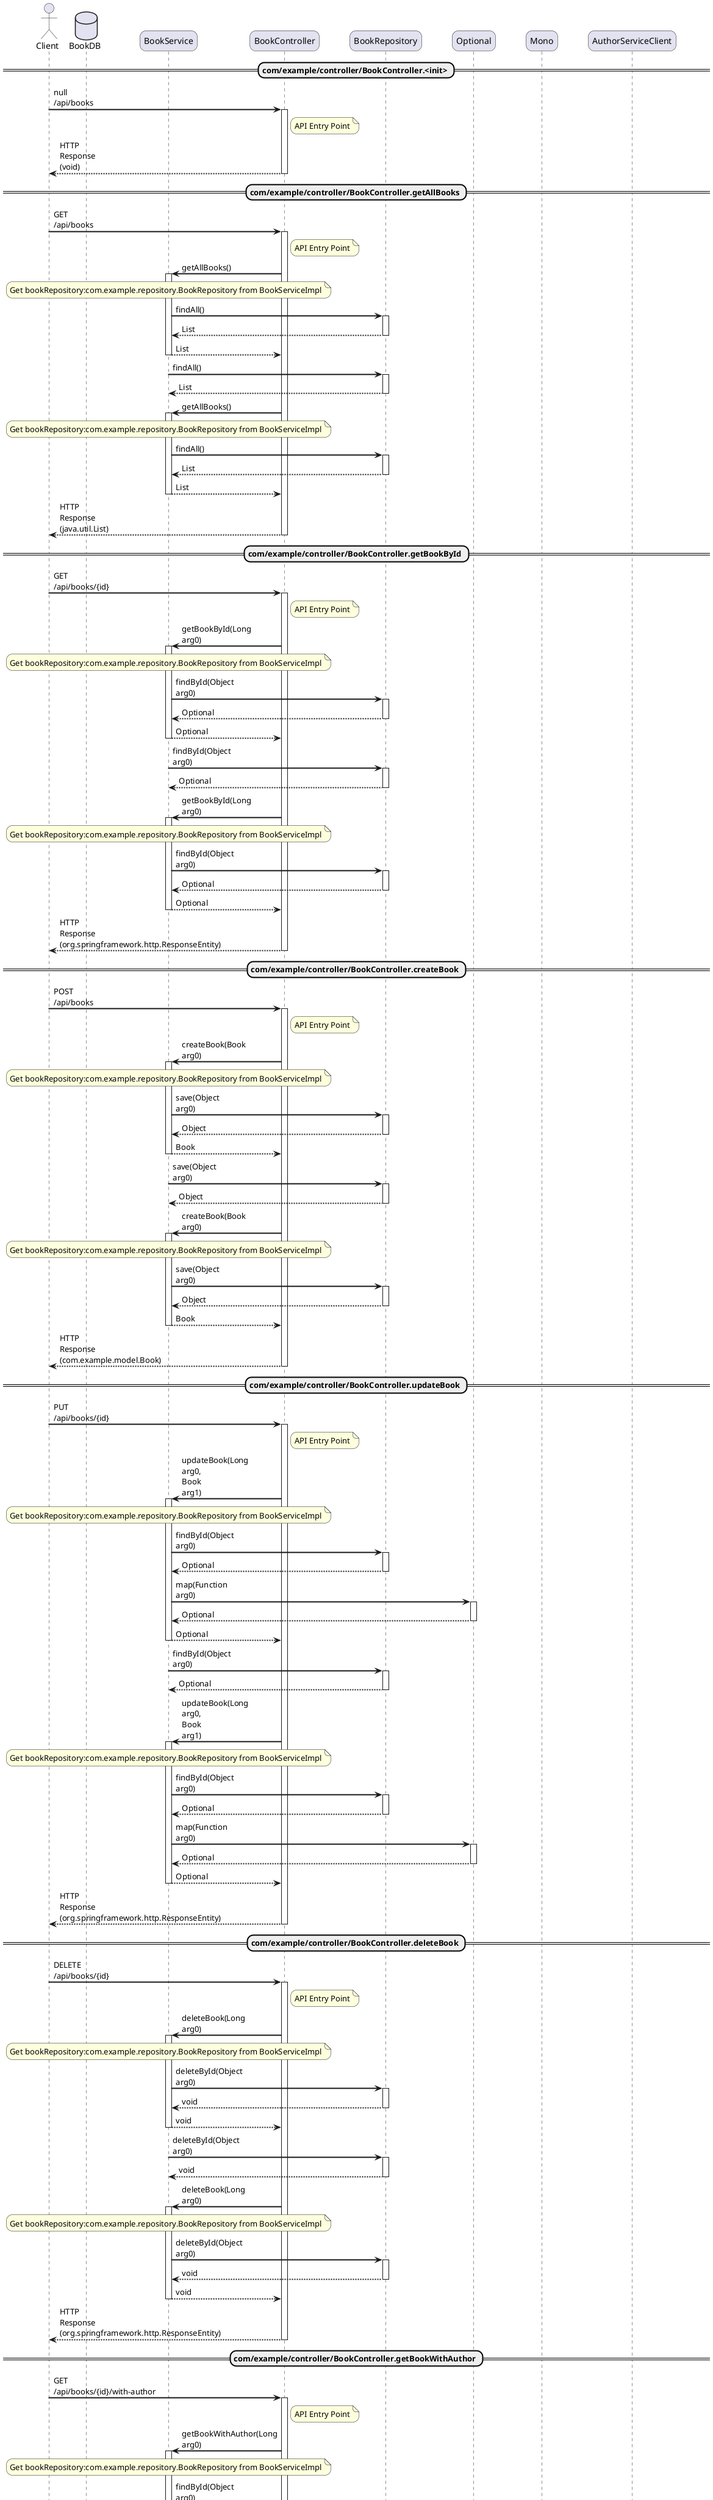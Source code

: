 @startuml
!pragma teoz true
skinparam sequenceArrowThickness 2
skinparam roundcorner 20
skinparam maxmessagesize 60
skinparam responseMessageBelowArrow true
skinparam ParticipantPadding 20
skinparam BoxPadding 10
skinparam SequenceGroupBodyBackgroundColor transparent
skinparam SequenceGroupBorderColor gray
skinparam SequenceGroupFontStyle italic

actor Client
database BookDB
participant BookService

== com/example/controller/BookController.<init> ==
"Client" -> "BookController" : null /api/books
activate "BookController"
note right of "BookController"
  API Entry Point
end note
"BookController" --> "Client" : HTTP Response (void)
deactivate "BookController"

== com/example/controller/BookController.getAllBooks ==
"Client" -> "BookController" : GET /api/books
activate "BookController"
note right of "BookController"
  API Entry Point
end note
"BookController" -> "BookService" : getAllBooks()
activate "BookService"
note over BookService : Get bookRepository:com.example.repository.BookRepository from BookServiceImpl
"BookService" -> "BookRepository" : findAll()
activate "BookRepository"
"BookRepository" --> "BookService" : List
deactivate "BookRepository"
"BookService" --> "BookController" : List
deactivate "BookService"
"BookService" -> "BookRepository" : findAll()
activate "BookRepository"
"BookRepository" --> "BookService" : List
deactivate "BookRepository"
"BookController" -> "BookService" : getAllBooks()
activate "BookService"
note over BookService : Get bookRepository:com.example.repository.BookRepository from BookServiceImpl
"BookService" -> "BookRepository" : findAll()
activate "BookRepository"
"BookRepository" --> "BookService" : List
deactivate "BookRepository"
"BookService" --> "BookController" : List
deactivate "BookService"
"BookController" --> "Client" : HTTP Response (java.util.List)
deactivate "BookController"

== com/example/controller/BookController.getBookById ==
"Client" -> "BookController" : GET /api/books/{id}
activate "BookController"
note right of "BookController"
  API Entry Point
end note
"BookController" -> "BookService" : getBookById(Long arg0)
activate "BookService"
note over BookService : Get bookRepository:com.example.repository.BookRepository from BookServiceImpl
"BookService" -> "BookRepository" : findById(Object arg0)
activate "BookRepository"
"BookRepository" --> "BookService" : Optional
deactivate "BookRepository"
"BookService" --> "BookController" : Optional
deactivate "BookService"
"BookService" -> "BookRepository" : findById(Object arg0)
activate "BookRepository"
"BookRepository" --> "BookService" : Optional
deactivate "BookRepository"
"BookController" -> "BookService" : getBookById(Long arg0)
activate "BookService"
note over BookService : Get bookRepository:com.example.repository.BookRepository from BookServiceImpl
"BookService" -> "BookRepository" : findById(Object arg0)
activate "BookRepository"
"BookRepository" --> "BookService" : Optional
deactivate "BookRepository"
"BookService" --> "BookController" : Optional
deactivate "BookService"
"BookController" --> "Client" : HTTP Response (org.springframework.http.ResponseEntity)
deactivate "BookController"

== com/example/controller/BookController.createBook ==
"Client" -> "BookController" : POST /api/books
activate "BookController"
note right of "BookController"
  API Entry Point
end note
"BookController" -> "BookService" : createBook(Book arg0)
activate "BookService"
note over BookService : Get bookRepository:com.example.repository.BookRepository from BookServiceImpl
"BookService" -> "BookRepository" : save(Object arg0)
activate "BookRepository"
"BookRepository" --> "BookService" : Object
deactivate "BookRepository"
"BookService" --> "BookController" : Book
deactivate "BookService"
"BookService" -> "BookRepository" : save(Object arg0)
activate "BookRepository"
"BookRepository" --> "BookService" : Object
deactivate "BookRepository"
"BookController" -> "BookService" : createBook(Book arg0)
activate "BookService"
note over BookService : Get bookRepository:com.example.repository.BookRepository from BookServiceImpl
"BookService" -> "BookRepository" : save(Object arg0)
activate "BookRepository"
"BookRepository" --> "BookService" : Object
deactivate "BookRepository"
"BookService" --> "BookController" : Book
deactivate "BookService"
"BookController" --> "Client" : HTTP Response (com.example.model.Book)
deactivate "BookController"

== com/example/controller/BookController.updateBook ==
"Client" -> "BookController" : PUT /api/books/{id}
activate "BookController"
note right of "BookController"
  API Entry Point
end note
"BookController" -> "BookService" : updateBook(Long arg0, Book arg1)
activate "BookService"
note over BookService : Get bookRepository:com.example.repository.BookRepository from BookServiceImpl
"BookService" -> "BookRepository" : findById(Object arg0)
activate "BookRepository"
"BookRepository" --> "BookService" : Optional
deactivate "BookRepository"
"BookService" -> "Optional" : map(Function arg0)
activate "Optional"
"Optional" --> "BookService" : Optional
deactivate "Optional"
"BookService" --> "BookController" : Optional
deactivate "BookService"
"BookService" -> "BookRepository" : findById(Object arg0)
activate "BookRepository"
"BookRepository" --> "BookService" : Optional
deactivate "BookRepository"
"BookController" -> "BookService" : updateBook(Long arg0, Book arg1)
activate "BookService"
note over BookService : Get bookRepository:com.example.repository.BookRepository from BookServiceImpl
"BookService" -> "BookRepository" : findById(Object arg0)
activate "BookRepository"
"BookRepository" --> "BookService" : Optional
deactivate "BookRepository"
"BookService" -> "Optional" : map(Function arg0)
activate "Optional"
"Optional" --> "BookService" : Optional
deactivate "Optional"
"BookService" --> "BookController" : Optional
deactivate "BookService"
"BookController" --> "Client" : HTTP Response (org.springframework.http.ResponseEntity)
deactivate "BookController"

== com/example/controller/BookController.deleteBook ==
"Client" -> "BookController" : DELETE /api/books/{id}
activate "BookController"
note right of "BookController"
  API Entry Point
end note
"BookController" -> "BookService" : deleteBook(Long arg0)
activate "BookService"
note over BookService : Get bookRepository:com.example.repository.BookRepository from BookServiceImpl
"BookService" -> "BookRepository" : deleteById(Object arg0)
activate "BookRepository"
"BookRepository" --> "BookService" : void
deactivate "BookRepository"
"BookService" --> "BookController" : void
deactivate "BookService"
"BookService" -> "BookRepository" : deleteById(Object arg0)
activate "BookRepository"
"BookRepository" --> "BookService" : void
deactivate "BookRepository"
"BookController" -> "BookService" : deleteBook(Long arg0)
activate "BookService"
note over BookService : Get bookRepository:com.example.repository.BookRepository from BookServiceImpl
"BookService" -> "BookRepository" : deleteById(Object arg0)
activate "BookRepository"
"BookRepository" --> "BookService" : void
deactivate "BookRepository"
"BookService" --> "BookController" : void
deactivate "BookService"
"BookController" --> "Client" : HTTP Response (org.springframework.http.ResponseEntity)
deactivate "BookController"

== com/example/controller/BookController.getBookWithAuthor ==
"Client" -> "BookController" : GET /api/books/{id}/with-author
activate "BookController"
note right of "BookController"
  API Entry Point
end note
"BookController" -> "BookService" : getBookWithAuthor(Long arg0)
activate "BookService"
note over BookService : Get bookRepository:com.example.repository.BookRepository from BookServiceImpl
"BookService" -> "BookRepository" : findById(Object arg0)
activate "BookRepository"
"BookRepository" --> "BookService" : Optional
deactivate "BookRepository"
"BookService" -> "Optional" : map(Function arg0)
activate "Optional"
"Optional" --> "BookService" : Optional
deactivate "Optional"
"BookService" --> "BookController" : Optional
deactivate "BookService"
"BookService" -> "BookRepository" : findById(Object arg0)
activate "BookRepository"
"BookRepository" --> "BookService" : Optional
deactivate "BookRepository"
"BookController" -> "BookService" : getBookWithAuthor(Long arg0)
activate "BookService"
note over BookService : Get bookRepository:com.example.repository.BookRepository from BookServiceImpl
"BookService" -> "BookRepository" : findById(Object arg0)
activate "BookRepository"
"BookRepository" --> "BookService" : Optional
deactivate "BookRepository"
"BookService" -> "Optional" : map(Function arg0)
activate "Optional"
"Optional" --> "BookService" : Optional
deactivate "Optional"
"BookService" --> "BookController" : Optional
deactivate "BookService"
"BookController" --> "Client" : HTTP Response (org.springframework.http.ResponseEntity)
deactivate "BookController"

== com/example/service/impl/BookServiceImpl.<init> ==
"Client" -> "BookService" : null null
activate "BookService"
note right of "BookService"
  API Entry Point
end note
"BookService" --> "Client" : HTTP Response (void)
deactivate "BookService"

== com/example/service/impl/BookServiceImpl.getAllBooks ==
"Client" -> "BookService" : null null
activate "BookService"
note right of "BookService"
  API Entry Point
end note
group Database Operation
"BookService" -> "BookRepository" : findAll()
activate "BookRepository"
"BookRepository" -> "BookDB" : READ
activate "BookDB"
"BookDB" --> "BookRepository" : return data
deactivate "BookDB"
"BookRepository" --> "BookService" : return List
deactivate "BookRepository"
end
"BookService" -> "BookRepository" : findAll()
activate "BookRepository"
"BookRepository" --> "BookService" : List
deactivate "BookRepository"
"BookService" --> "Client" : HTTP Response (java.util.List)
deactivate "BookService"

== com/example/service/impl/BookServiceImpl.getBookById ==
"Client" -> "BookService" : null null
activate "BookService"
note right of "BookService"
  API Entry Point
end note
group Database Operation
"BookService" -> "BookRepository" : findById(Object arg0)
activate "BookRepository"
"BookRepository" -> "BookDB" : READ
activate "BookDB"
"BookDB" --> "BookRepository" : return data
deactivate "BookDB"
"BookRepository" --> "BookService" : return Optional
deactivate "BookRepository"
end
"BookService" -> "BookRepository" : findById(Object arg0)
activate "BookRepository"
"BookRepository" --> "BookService" : Optional
deactivate "BookRepository"
"BookService" --> "Client" : HTTP Response (java.util.Optional)
deactivate "BookService"

== com/example/service/impl/BookServiceImpl.createBook ==
"Client" -> "BookService" : null null
activate "BookService"
note right of "BookService"
  API Entry Point
end note
group Database Operation
"BookService" -> "BookRepository" : save(Object arg0)
activate "BookRepository"
"BookRepository" -> "BookDB" : CREATE
activate "BookDB"
"BookDB" --> "BookRepository" : return data
deactivate "BookDB"
"BookRepository" --> "BookService" : return Object
deactivate "BookRepository"
end
"BookService" -> "BookRepository" : save(Object arg0)
activate "BookRepository"
"BookRepository" --> "BookService" : Object
deactivate "BookRepository"
"BookService" --> "Client" : HTTP Response (com.example.model.Book)
deactivate "BookService"

== com/example/service/impl/BookServiceImpl.updateBook ==
"Client" -> "BookService" : null null
activate "BookService"
note right of "BookService"
  API Entry Point
end note
group Database Operation
"BookService" -> "BookRepository" : findById(Object arg0)
activate "BookRepository"
"BookRepository" -> "BookDB" : READ
activate "BookDB"
"BookDB" --> "BookRepository" : return data
deactivate "BookDB"
"BookRepository" --> "BookService" : return Optional
deactivate "BookRepository"
end
"BookService" -> "BookRepository" : findById(Object arg0)
activate "BookRepository"
"BookRepository" --> "BookService" : Optional
deactivate "BookRepository"
"BookService" --> "Client" : HTTP Response (java.util.Optional)
deactivate "BookService"

== com/example/service/impl/BookServiceImpl.deleteBook ==
"Client" -> "BookService" : null null
activate "BookService"
note right of "BookService"
  API Entry Point
end note
group Database Operation
"BookService" -> "BookRepository" : deleteById(Object arg0)
activate "BookRepository"
"BookRepository" -> "BookDB" : DELETE
activate "BookDB"
"BookDB" --> "BookRepository" : return data
deactivate "BookDB"
"BookRepository" --> "BookService" : return void
deactivate "BookRepository"
end
"BookService" -> "BookRepository" : deleteById(Object arg0)
activate "BookRepository"
"BookRepository" --> "BookService" : void
deactivate "BookRepository"
"BookService" --> "Client" : HTTP Response (void)
deactivate "BookService"

== com/example/service/impl/BookServiceImpl.getBookWithAuthor ==
"Client" -> "BookService" : null null
activate "BookService"
note right of "BookService"
  API Entry Point
end note
group Database Operation
"BookService" -> "BookRepository" : findById(Object arg0)
activate "BookRepository"
"BookRepository" -> "BookDB" : READ
activate "BookDB"
"BookDB" --> "BookRepository" : return data
deactivate "BookDB"
"BookRepository" --> "BookService" : return Optional
deactivate "BookRepository"
end
"BookService" -> "BookRepository" : findById(Object arg0)
activate "BookRepository"
"BookRepository" --> "BookService" : Optional
deactivate "BookRepository"
"BookService" --> "Client" : HTTP Response (java.util.Optional)
deactivate "BookService"

== com/example/service/impl/BookServiceImpl.lambda$getBookWithAuthor$1 ==
"Client" -> "BookService" : null null
activate "BookService"
note right of "BookService"
  API Entry Point
end note
group Reactive Flow
"BookService" -> "Mono" : block()
activate "Mono"
"Mono" --> "BookService" : Object
deactivate "Mono"
end
"BookService" --> "Client" : HTTP Response (java.lang.String)
deactivate "BookService"

== com/example/service/impl/BookServiceImpl.lambda$updateBook$0 ==
"Client" -> "BookService" : null null
activate "BookService"
note right of "BookService"
  API Entry Point
end note
group Database Operation
"BookService" -> "BookRepository" : save(Object arg0)
activate "BookRepository"
"BookRepository" -> "BookDB" : CREATE
activate "BookDB"
"BookDB" --> "BookRepository" : return data
deactivate "BookDB"
"BookRepository" --> "BookService" : return Object
deactivate "BookRepository"
end
"BookService" -> "BookRepository" : save(Object arg0)
activate "BookRepository"
"BookRepository" --> "BookService" : Object
deactivate "BookRepository"
"BookService" --> "Client" : HTTP Response (com.example.model.Book)
deactivate "BookService"

== com/example/service/AuthorServiceClient.<init> ==
"Client" -> "AuthorServiceClient" : null null
activate "AuthorServiceClient"
note right of "AuthorServiceClient"
  API Entry Point
end note
"AuthorServiceClient" --> "Client" : HTTP Response (void)
deactivate "AuthorServiceClient"

== com/example/service/AuthorServiceClient.getAuthor ==
"Client" -> "AuthorServiceClient" : null null
activate "AuthorServiceClient"
note right of "AuthorServiceClient"
  API Entry Point
end note
"AuthorServiceClient" --> "Client" : HTTP Response (reactor.core.publisher.Mono)
deactivate "AuthorServiceClient"

== com/example/service/AuthorServiceClient.lambda$getAuthor$1 ==
"Client" -> "AuthorServiceClient" : null null
activate "AuthorServiceClient"
note right of "AuthorServiceClient"
  API Entry Point
end note
group Reactive Flow
"AuthorServiceClient" -> "Mono" : error(Throwable arg0)
activate "Mono"
"Mono" --> "AuthorServiceClient" : Mono
deactivate "Mono"
end
"AuthorServiceClient" --> "Client" : HTTP Response (reactor.core.publisher.Mono)
deactivate "AuthorServiceClient"

== com/example/service/AuthorServiceClient.lambda$getAuthor$0 ==
"Client" -> "AuthorServiceClient" : null null
activate "AuthorServiceClient"
note right of "AuthorServiceClient"
  API Entry Point
end note
group Reactive Flow
"AuthorServiceClient" -> "Mono" : error(Throwable arg0)
activate "Mono"
"Mono" --> "AuthorServiceClient" : Mono
deactivate "Mono"
end
group Reactive Flow
"AuthorServiceClient" -> "Mono" : error(Throwable arg0)
activate "Mono"
"Mono" --> "AuthorServiceClient" : Mono
deactivate "Mono"
end
"AuthorServiceClient" --> "Client" : HTTP Response (reactor.core.publisher.Mono)
deactivate "AuthorServiceClient"

@enduml